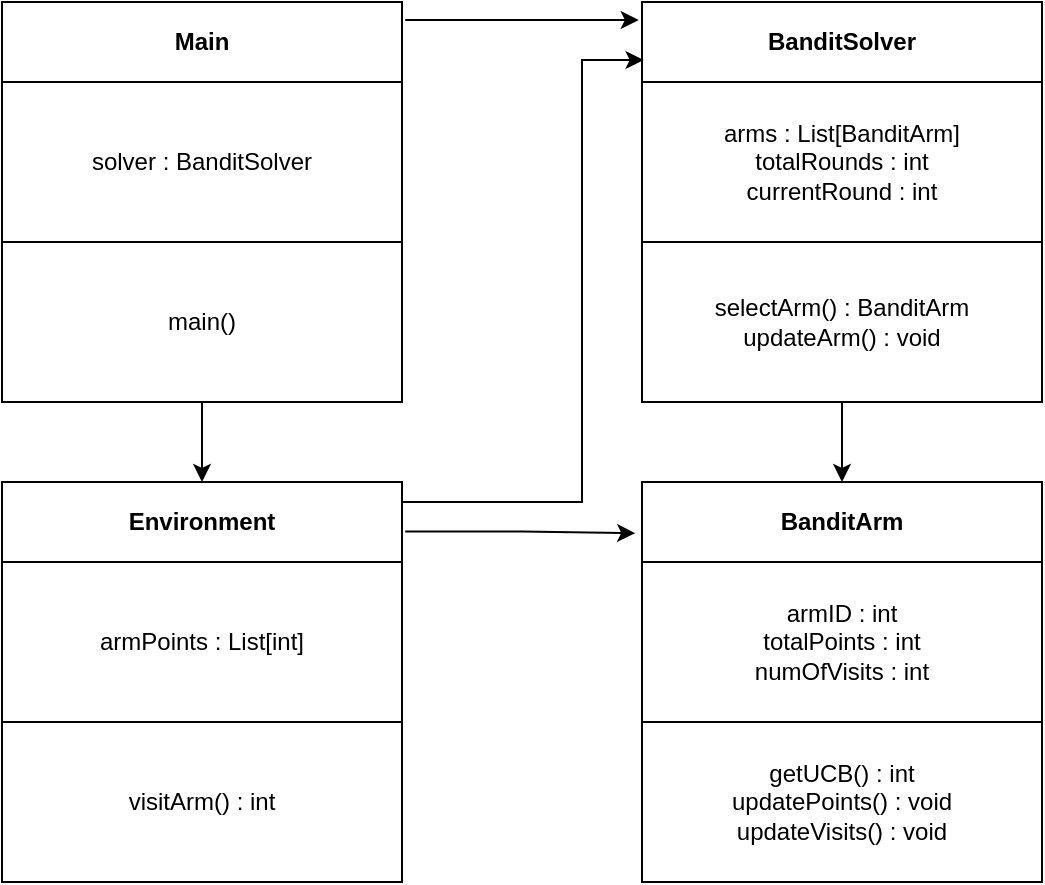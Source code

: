 <mxfile version="23.1.5" type="device">
  <diagram name="Page-1" id="kNPr2RnLPrwRS-I9x5If">
    <mxGraphModel dx="770" dy="696" grid="1" gridSize="10" guides="1" tooltips="1" connect="1" arrows="1" fold="1" page="1" pageScale="1" pageWidth="827" pageHeight="1169" math="0" shadow="0">
      <root>
        <mxCell id="0" />
        <mxCell id="1" parent="0" />
        <mxCell id="1vqhupfZXYNKLFvkHFP_-1" value="Main" style="swimlane;whiteSpace=wrap;html=1;startSize=40;" vertex="1" parent="1">
          <mxGeometry x="40" y="40" width="200" height="200" as="geometry" />
        </mxCell>
        <mxCell id="1vqhupfZXYNKLFvkHFP_-23" value="solver : BanditSolver" style="whiteSpace=wrap;html=1;" vertex="1" parent="1vqhupfZXYNKLFvkHFP_-1">
          <mxGeometry y="40" width="200" height="80" as="geometry" />
        </mxCell>
        <mxCell id="1vqhupfZXYNKLFvkHFP_-25" value="main()" style="whiteSpace=wrap;html=1;" vertex="1" parent="1vqhupfZXYNKLFvkHFP_-1">
          <mxGeometry y="120" width="200" height="80" as="geometry" />
        </mxCell>
        <mxCell id="1vqhupfZXYNKLFvkHFP_-27" value="Environment" style="swimlane;whiteSpace=wrap;html=1;startSize=40;" vertex="1" parent="1">
          <mxGeometry x="40" y="280" width="200" height="200" as="geometry" />
        </mxCell>
        <mxCell id="1vqhupfZXYNKLFvkHFP_-28" value="armPoints : List[int]" style="whiteSpace=wrap;html=1;" vertex="1" parent="1vqhupfZXYNKLFvkHFP_-27">
          <mxGeometry y="40" width="200" height="80" as="geometry" />
        </mxCell>
        <mxCell id="1vqhupfZXYNKLFvkHFP_-30" value="visitArm() : int" style="whiteSpace=wrap;html=1;" vertex="1" parent="1vqhupfZXYNKLFvkHFP_-27">
          <mxGeometry y="120" width="200" height="80" as="geometry" />
        </mxCell>
        <mxCell id="1vqhupfZXYNKLFvkHFP_-32" value="BanditArm" style="swimlane;whiteSpace=wrap;html=1;startSize=40;" vertex="1" parent="1">
          <mxGeometry x="360" y="280" width="200" height="200" as="geometry" />
        </mxCell>
        <mxCell id="1vqhupfZXYNKLFvkHFP_-33" value="armID : int&lt;br&gt;totalPoints : int&lt;br&gt;numOfVisits : int" style="whiteSpace=wrap;html=1;" vertex="1" parent="1vqhupfZXYNKLFvkHFP_-32">
          <mxGeometry y="40" width="200" height="80" as="geometry" />
        </mxCell>
        <mxCell id="1vqhupfZXYNKLFvkHFP_-35" value="getUCB() : int&lt;br&gt;updatePoints() : void&lt;br&gt;updateVisits() : void" style="whiteSpace=wrap;html=1;" vertex="1" parent="1vqhupfZXYNKLFvkHFP_-32">
          <mxGeometry y="120" width="200" height="80" as="geometry" />
        </mxCell>
        <mxCell id="1vqhupfZXYNKLFvkHFP_-52" style="edgeStyle=orthogonalEdgeStyle;rounded=0;orthogonalLoop=1;jettySize=auto;html=1;exitX=0.5;exitY=1;exitDx=0;exitDy=0;entryX=0.5;entryY=0;entryDx=0;entryDy=0;" edge="1" parent="1" source="1vqhupfZXYNKLFvkHFP_-37" target="1vqhupfZXYNKLFvkHFP_-32">
          <mxGeometry relative="1" as="geometry" />
        </mxCell>
        <mxCell id="1vqhupfZXYNKLFvkHFP_-37" value="BanditSolver" style="swimlane;whiteSpace=wrap;html=1;startSize=40;" vertex="1" parent="1">
          <mxGeometry x="360" y="40" width="200" height="200" as="geometry" />
        </mxCell>
        <mxCell id="1vqhupfZXYNKLFvkHFP_-38" value="arms : List[BanditArm]&lt;br&gt;totalRounds : int&lt;br&gt;currentRound : int" style="whiteSpace=wrap;html=1;" vertex="1" parent="1vqhupfZXYNKLFvkHFP_-37">
          <mxGeometry y="40" width="200" height="80" as="geometry" />
        </mxCell>
        <mxCell id="1vqhupfZXYNKLFvkHFP_-40" value="selectArm() : BanditArm&lt;br&gt;updateArm() : void" style="whiteSpace=wrap;html=1;" vertex="1" parent="1vqhupfZXYNKLFvkHFP_-37">
          <mxGeometry y="120" width="200" height="80" as="geometry" />
        </mxCell>
        <mxCell id="1vqhupfZXYNKLFvkHFP_-49" style="edgeStyle=orthogonalEdgeStyle;rounded=0;orthogonalLoop=1;jettySize=auto;html=1;exitX=0.5;exitY=1;exitDx=0;exitDy=0;entryX=0.5;entryY=0;entryDx=0;entryDy=0;" edge="1" parent="1" source="1vqhupfZXYNKLFvkHFP_-25" target="1vqhupfZXYNKLFvkHFP_-27">
          <mxGeometry relative="1" as="geometry" />
        </mxCell>
        <mxCell id="1vqhupfZXYNKLFvkHFP_-50" style="edgeStyle=orthogonalEdgeStyle;rounded=0;orthogonalLoop=1;jettySize=auto;html=1;entryX=-0.008;entryY=0.045;entryDx=0;entryDy=0;entryPerimeter=0;exitX=1.008;exitY=0.045;exitDx=0;exitDy=0;exitPerimeter=0;" edge="1" parent="1" source="1vqhupfZXYNKLFvkHFP_-1" target="1vqhupfZXYNKLFvkHFP_-37">
          <mxGeometry relative="1" as="geometry">
            <Array as="points" />
          </mxGeometry>
        </mxCell>
        <mxCell id="1vqhupfZXYNKLFvkHFP_-53" style="edgeStyle=orthogonalEdgeStyle;rounded=0;orthogonalLoop=1;jettySize=auto;html=1;exitX=1.008;exitY=0.124;exitDx=0;exitDy=0;entryX=-0.017;entryY=0.128;entryDx=0;entryDy=0;entryPerimeter=0;exitPerimeter=0;" edge="1" parent="1" source="1vqhupfZXYNKLFvkHFP_-27" target="1vqhupfZXYNKLFvkHFP_-32">
          <mxGeometry relative="1" as="geometry" />
        </mxCell>
        <mxCell id="1vqhupfZXYNKLFvkHFP_-54" style="edgeStyle=orthogonalEdgeStyle;rounded=0;orthogonalLoop=1;jettySize=auto;html=1;entryX=0.004;entryY=0.145;entryDx=0;entryDy=0;entryPerimeter=0;" edge="1" parent="1" target="1vqhupfZXYNKLFvkHFP_-37">
          <mxGeometry relative="1" as="geometry">
            <mxPoint x="340" y="120" as="targetPoint" />
            <mxPoint x="240" y="290" as="sourcePoint" />
            <Array as="points">
              <mxPoint x="330" y="290" />
              <mxPoint x="330" y="69" />
            </Array>
          </mxGeometry>
        </mxCell>
      </root>
    </mxGraphModel>
  </diagram>
</mxfile>
